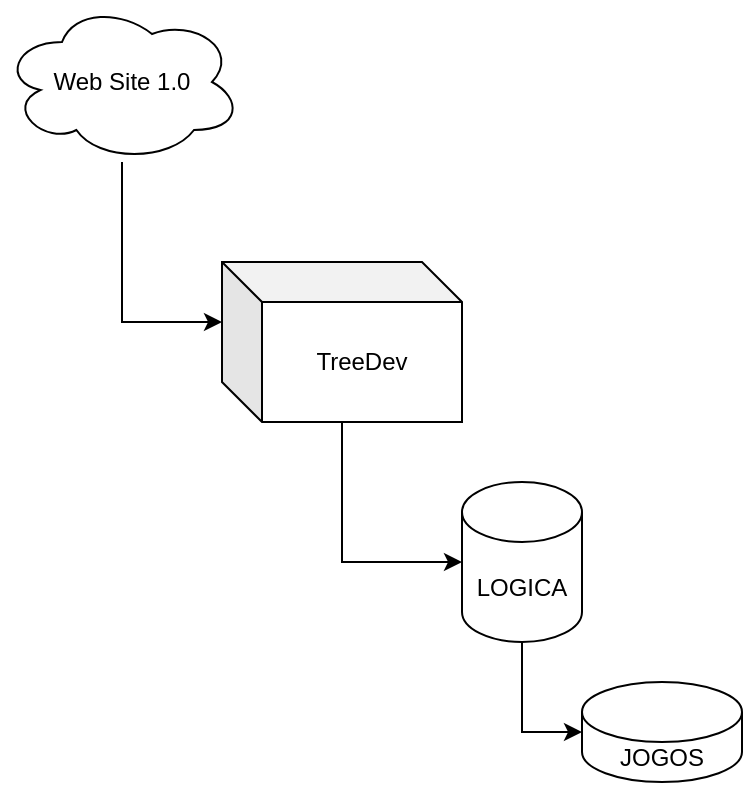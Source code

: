 <mxfile version="26.1.1">
  <diagram name="Página-1" id="OKVI52Qlez-yGc6pc8ad">
    <mxGraphModel dx="756" dy="409" grid="1" gridSize="10" guides="1" tooltips="1" connect="1" arrows="1" fold="1" page="1" pageScale="1" pageWidth="850" pageHeight="1100" math="0" shadow="0">
      <root>
        <mxCell id="0" />
        <mxCell id="1" parent="0" />
        <mxCell id="nMu7LTH7eqyM7O5s3VIu-1" value="Web Site 1.0" style="ellipse;shape=cloud;whiteSpace=wrap;html=1;" vertex="1" parent="1">
          <mxGeometry x="390" y="370" width="120" height="80" as="geometry" />
        </mxCell>
        <mxCell id="nMu7LTH7eqyM7O5s3VIu-2" value="TreeDev" style="shape=cube;whiteSpace=wrap;html=1;boundedLbl=1;backgroundOutline=1;darkOpacity=0.05;darkOpacity2=0.1;" vertex="1" parent="1">
          <mxGeometry x="500" y="500" width="120" height="80" as="geometry" />
        </mxCell>
        <mxCell id="nMu7LTH7eqyM7O5s3VIu-4" style="edgeStyle=orthogonalEdgeStyle;rounded=0;orthogonalLoop=1;jettySize=auto;html=1;entryX=0;entryY=0;entryDx=0;entryDy=30;entryPerimeter=0;" edge="1" parent="1" source="nMu7LTH7eqyM7O5s3VIu-1" target="nMu7LTH7eqyM7O5s3VIu-2">
          <mxGeometry relative="1" as="geometry" />
        </mxCell>
        <mxCell id="nMu7LTH7eqyM7O5s3VIu-6" value="LOGICA" style="shape=cylinder3;whiteSpace=wrap;html=1;boundedLbl=1;backgroundOutline=1;size=15;" vertex="1" parent="1">
          <mxGeometry x="620" y="610" width="60" height="80" as="geometry" />
        </mxCell>
        <mxCell id="nMu7LTH7eqyM7O5s3VIu-7" style="edgeStyle=orthogonalEdgeStyle;rounded=0;orthogonalLoop=1;jettySize=auto;html=1;entryX=0;entryY=0.5;entryDx=0;entryDy=0;entryPerimeter=0;" edge="1" parent="1" source="nMu7LTH7eqyM7O5s3VIu-2" target="nMu7LTH7eqyM7O5s3VIu-6">
          <mxGeometry relative="1" as="geometry" />
        </mxCell>
        <mxCell id="nMu7LTH7eqyM7O5s3VIu-10" value="JOGOS" style="shape=cylinder3;whiteSpace=wrap;html=1;boundedLbl=1;backgroundOutline=1;size=15;" vertex="1" parent="1">
          <mxGeometry x="680" y="710" width="80" height="50" as="geometry" />
        </mxCell>
        <mxCell id="nMu7LTH7eqyM7O5s3VIu-12" style="edgeStyle=orthogonalEdgeStyle;rounded=0;orthogonalLoop=1;jettySize=auto;html=1;entryX=0;entryY=0.5;entryDx=0;entryDy=0;entryPerimeter=0;" edge="1" parent="1" source="nMu7LTH7eqyM7O5s3VIu-6" target="nMu7LTH7eqyM7O5s3VIu-10">
          <mxGeometry relative="1" as="geometry" />
        </mxCell>
      </root>
    </mxGraphModel>
  </diagram>
</mxfile>
